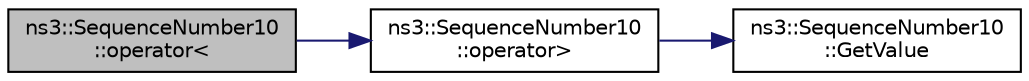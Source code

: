 digraph "ns3::SequenceNumber10::operator&lt;"
{
  edge [fontname="Helvetica",fontsize="10",labelfontname="Helvetica",labelfontsize="10"];
  node [fontname="Helvetica",fontsize="10",shape=record];
  rankdir="LR";
  Node1 [label="ns3::SequenceNumber10\l::operator\<",height=0.2,width=0.4,color="black", fillcolor="grey75", style="filled", fontcolor="black"];
  Node1 -> Node2 [color="midnightblue",fontsize="10",style="solid"];
  Node2 [label="ns3::SequenceNumber10\l::operator\>",height=0.2,width=0.4,color="black", fillcolor="white", style="filled",URL="$d1/d38/classns3_1_1SequenceNumber10.html#a103508804980047874e1f32684868d3d"];
  Node2 -> Node3 [color="midnightblue",fontsize="10",style="solid"];
  Node3 [label="ns3::SequenceNumber10\l::GetValue",height=0.2,width=0.4,color="black", fillcolor="white", style="filled",URL="$d1/d38/classns3_1_1SequenceNumber10.html#a9dcaea04bc415e169e7e0020ce579d01",tooltip="Extracts the numeric value of the sequence number. "];
}
